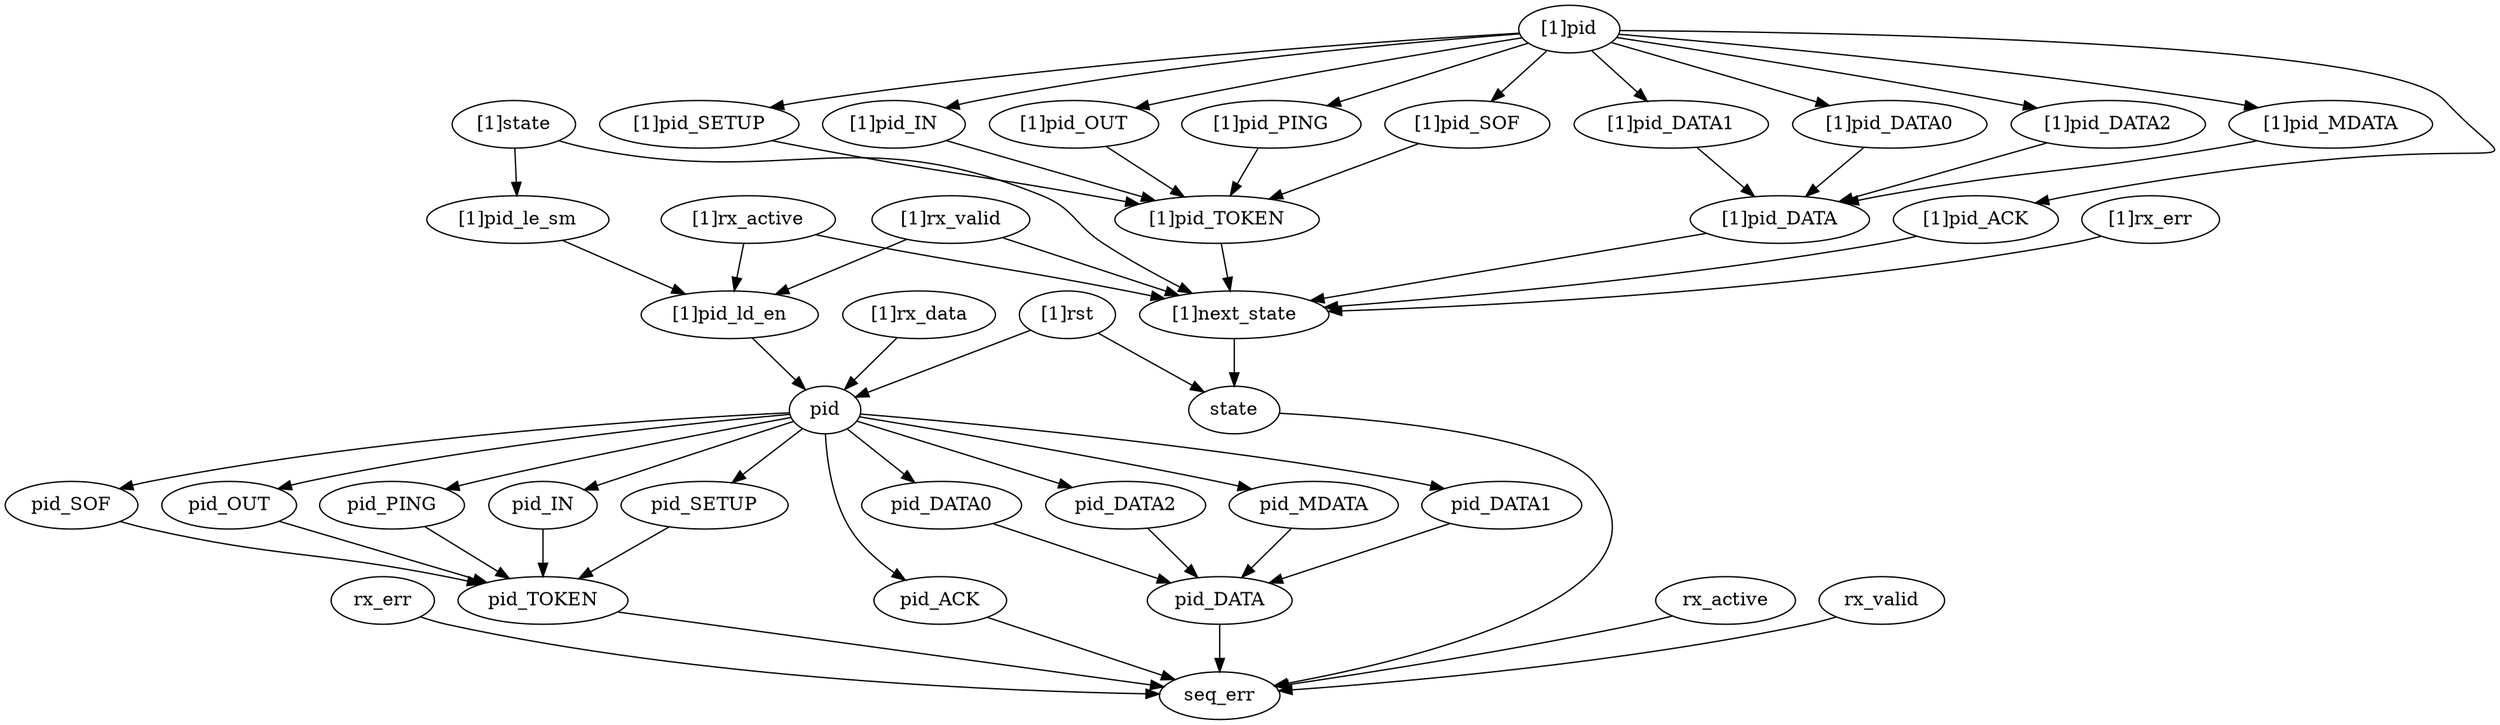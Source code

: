 strict digraph "" {
	rx_err	 [complexity=24,
		importance=0.189807240085,
		rank=0.00790863500356];
	seq_err	 [complexity=0,
		importance=0.0226156419786,
		rank=0.0];
	rx_err -> seq_err;
	pid_SOF	 [complexity=15,
		importance=0.0869237118205,
		rank=0.00579491412136];
	pid_TOKEN	 [complexity=9,
		importance=0.0775493771299,
		rank=0.00861659745888];
	pid_SOF -> pid_TOKEN;
	"[1]rx_err"	 [complexity=25,
		importance=1.6203897997,
		rank=0.064815591988];
	"[1]next_state"	 [complexity=3,
		importance=0.115107692532,
		rank=0.0383692308439];
	"[1]rx_err" -> "[1]next_state";
	"[1]rst"	 [complexity=5,
		importance=0.108303507702,
		rank=0.0216607015404];
	pid	 [complexity=4,
		importance=0.0497107017228,
		rank=0.0124276754307];
	"[1]rst" -> pid;
	state	 [complexity=1,
		importance=0.0750364130025,
		rank=0.0750364130025];
	"[1]rst" -> state;
	pid_OUT	 [complexity=15,
		importance=0.0869237118205,
		rank=0.00579491412136];
	pid_OUT -> pid_TOKEN;
	"[1]pid_IN"	 [complexity=18,
		importance=0.50212319799,
		rank=0.0278957332217];
	"[1]pid_TOKEN"	 [complexity=12,
		importance=0.492748863299,
		rank=0.0410624052749];
	"[1]pid_IN" -> "[1]pid_TOKEN";
	pid -> pid_SOF;
	pid -> pid_OUT;
	pid_MDATA	 [complexity=14,
		importance=0.0822365140372,
		rank=0.00587403671695];
	pid -> pid_MDATA;
	pid_DATA1	 [complexity=14,
		importance=0.0822365140372,
		rank=0.00587403671695];
	pid -> pid_DATA1;
	pid_DATA0	 [complexity=14,
		importance=0.0822365140372,
		rank=0.00587403671695];
	pid -> pid_DATA0;
	pid_PING	 [complexity=15,
		importance=0.0869237118205,
		rank=0.00579491412136];
	pid -> pid_PING;
	pid_IN	 [complexity=15,
		importance=0.0869237118205,
		rank=0.00579491412136];
	pid -> pid_IN;
	pid_DATA2	 [complexity=14,
		importance=0.0822365140372,
		rank=0.00587403671695];
	pid -> pid_DATA2;
	pid_ACK	 [complexity=2,
		importance=0.0319899766692,
		rank=0.0159949883346];
	pid -> pid_ACK;
	pid_SETUP	 [complexity=15,
		importance=0.0869237118205,
		rank=0.00579491412136];
	pid -> pid_SETUP;
	pid_DATA	 [complexity=9,
		importance=0.0728621793467,
		rank=0.00809579770519];
	pid_MDATA -> pid_DATA;
	pid_DATA1 -> pid_DATA;
	pid_DATA0 -> pid_DATA;
	"[1]pid_DATA1"	 [complexity=17,
		importance=0.382328307675,
		rank=0.0224899004515];
	"[1]pid_DATA"	 [complexity=12,
		importance=0.372953972984,
		rank=0.0310794977487];
	"[1]pid_DATA1" -> "[1]pid_DATA";
	"[1]pid_DATA0"	 [complexity=17,
		importance=0.382328307675,
		rank=0.0224899004515];
	"[1]pid_DATA0" -> "[1]pid_DATA";
	pid_PING -> pid_TOKEN;
	"[1]pid_DATA2"	 [complexity=17,
		importance=0.382328307675,
		rank=0.0224899004515];
	"[1]pid_DATA2" -> "[1]pid_DATA";
	pid_IN -> pid_TOKEN;
	"[1]pid"	 [complexity=7,
		importance=0.487525829871,
		rank=0.0696465471244];
	"[1]pid" -> "[1]pid_IN";
	"[1]pid" -> "[1]pid_DATA1";
	"[1]pid" -> "[1]pid_DATA0";
	"[1]pid" -> "[1]pid_DATA2";
	"[1]pid_OUT"	 [complexity=18,
		importance=0.50212319799,
		rank=0.0278957332217];
	"[1]pid" -> "[1]pid_OUT";
	"[1]pid_MDATA"	 [complexity=17,
		importance=0.382328307675,
		rank=0.0224899004515];
	"[1]pid" -> "[1]pid_MDATA";
	"[1]pid_PING"	 [complexity=18,
		importance=0.50212319799,
		rank=0.0278957332217];
	"[1]pid" -> "[1]pid_PING";
	"[1]pid_SOF"	 [complexity=18,
		importance=0.50212319799,
		rank=0.0278957332217];
	"[1]pid" -> "[1]pid_SOF";
	"[1]pid_ACK"	 [complexity=5,
		importance=0.469805104817,
		rank=0.0939610209635];
	"[1]pid" -> "[1]pid_ACK";
	"[1]pid_SETUP"	 [complexity=18,
		importance=0.50212319799,
		rank=0.0278957332217];
	"[1]pid" -> "[1]pid_SETUP";
	pid_DATA -> seq_err;
	"[1]pid_le_sm"	 [complexity=9,
		importance=0.0735447443651,
		rank=0.00817163826279];
	"[1]pid_ld_en"	 [complexity=5,
		importance=0.0638346491901,
		rank=0.012766929838];
	"[1]pid_le_sm" -> "[1]pid_ld_en";
	"[1]rx_data"	 [complexity=6,
		importance=0.0585928059793,
		rank=0.00976546766321];
	"[1]rx_data" -> pid;
	"[1]pid_OUT" -> "[1]pid_TOKEN";
	"[1]pid_TOKEN" -> "[1]next_state";
	state -> seq_err;
	"[1]pid_DATA" -> "[1]next_state";
	"[1]next_state" -> state;
	pid_DATA2 -> pid_DATA;
	rx_active	 [complexity=18,
		importance=0.12196031415,
		rank=0.00677557300831];
	rx_active -> seq_err;
	"[1]pid_ld_en" -> pid;
	"[1]pid_MDATA" -> "[1]pid_DATA";
	pid_TOKEN -> seq_err;
	pid_ACK -> seq_err;
	"[1]state"	 [complexity=10,
		importance=0.10334987341,
		rank=0.010334987341];
	"[1]state" -> "[1]pid_le_sm";
	"[1]state" -> "[1]next_state";
	rx_valid	 [complexity=16,
		importance=0.099344672171,
		rank=0.00620904201068];
	rx_valid -> seq_err;
	"[1]rx_active"	 [complexity=9,
		importance=0.0727167534466,
		rank=0.00807963927184];
	"[1]rx_active" -> "[1]next_state";
	"[1]rx_active" -> "[1]pid_ld_en";
	"[1]rx_valid"	 [complexity=9,
		importance=0.0727167534466,
		rank=0.00807963927184];
	"[1]rx_valid" -> "[1]next_state";
	"[1]rx_valid" -> "[1]pid_ld_en";
	"[1]pid_PING" -> "[1]pid_TOKEN";
	"[1]pid_SOF" -> "[1]pid_TOKEN";
	"[1]pid_ACK" -> "[1]next_state";
	"[1]pid_SETUP" -> "[1]pid_TOKEN";
	pid_SETUP -> pid_TOKEN;
}
